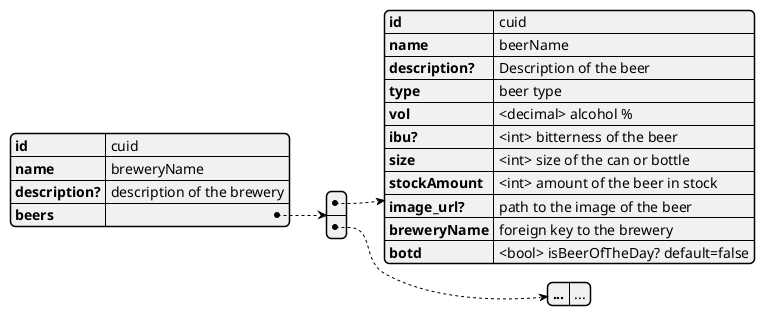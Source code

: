 @startjson brewery
{
    "id": "cuid",
    "name": "breweryName",
    "description?": "description of the brewery",
    "beers": [
        {
            "id": "cuid",
            "name": "beerName",
            "description?": "Description of the beer",
            "type": "beer type",
            "vol": "<decimal> alcohol %",
            "ibu?": "<int> bitterness of the beer",
            "size": "<int> size of the can or bottle",
            "stockAmount": "<int> amount of the beer in stock",
            "image_url?": "path to the image of the beer",
            "breweryName": "foreign key to the brewery",
            "botd": "<bool> isBeerOfTheDay? default=false"
        },
        {"...": "..."}
    ]
}
@enduml

@startjson distillery
{
    "id": "cuid",
    "name": "distilleryName",
    "description?": "description of the distillery",
    "spirits": [
        {
            "id": "cuid",
            "name": "spiritName",
            "description?": "Description of the spirit",
            "type": "spirit type",
            "vol": "<decimal> alcohol %",
            "size": "<int> size of the bottle",
            "stockAmount": "<int> amount of the spirit in stock",
            "image_url?": "path to the image of the spirit",
            "distilleryName": "foreign key to the distillery"
        },
        {"...": "..."}
    ]
}
@enduml